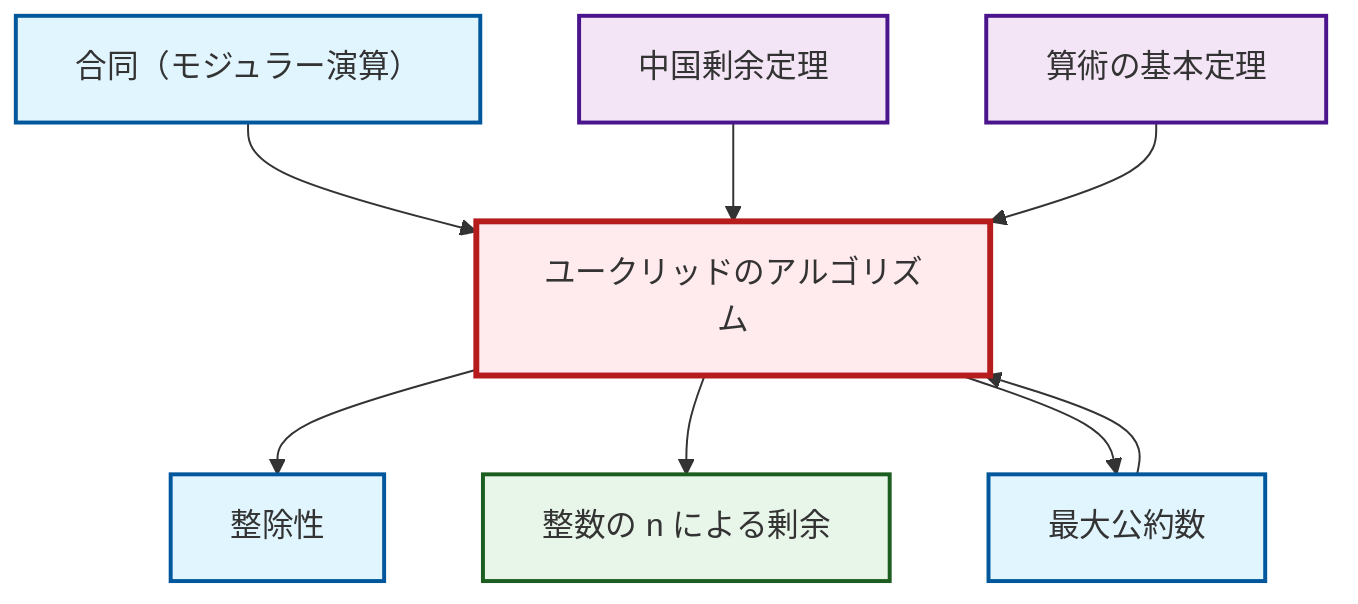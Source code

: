 graph TD
    classDef definition fill:#e1f5fe,stroke:#01579b,stroke-width:2px
    classDef theorem fill:#f3e5f5,stroke:#4a148c,stroke-width:2px
    classDef axiom fill:#fff3e0,stroke:#e65100,stroke-width:2px
    classDef example fill:#e8f5e9,stroke:#1b5e20,stroke-width:2px
    classDef current fill:#ffebee,stroke:#b71c1c,stroke-width:3px
    def-congruence["合同（モジュラー演算）"]:::definition
    thm-fundamental-arithmetic["算術の基本定理"]:::theorem
    thm-chinese-remainder["中国剰余定理"]:::theorem
    def-gcd["最大公約数"]:::definition
    def-divisibility["整除性"]:::definition
    thm-euclidean-algorithm["ユークリッドのアルゴリズム"]:::theorem
    ex-quotient-integers-mod-n["整数の n による剰余"]:::example
    thm-euclidean-algorithm --> def-divisibility
    def-congruence --> thm-euclidean-algorithm
    thm-chinese-remainder --> thm-euclidean-algorithm
    thm-fundamental-arithmetic --> thm-euclidean-algorithm
    thm-euclidean-algorithm --> ex-quotient-integers-mod-n
    def-gcd --> thm-euclidean-algorithm
    thm-euclidean-algorithm --> def-gcd
    class thm-euclidean-algorithm current
